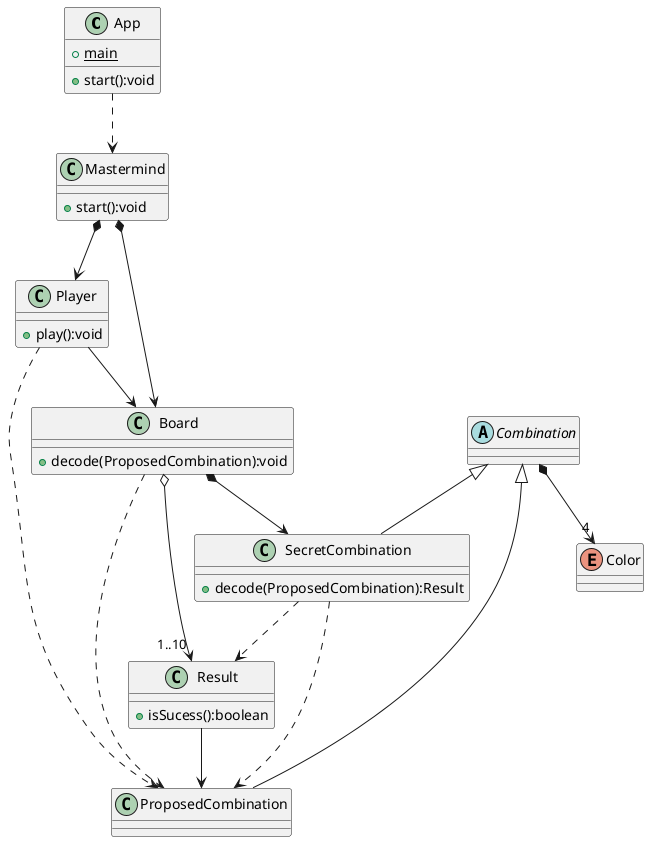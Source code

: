 @startuml mastermind

class App {
    + start():void
    + {static} main
}

App ..> Mastermind

class Mastermind {
    + start():void
}

Mastermind *--> Board
Mastermind *--> Player

class Player {
    + play():void
}

class Board {
    + decode(ProposedCombination):void
}

Player --> Board
Player ..> ProposedCombination

Board *--> SecretCombination
Board o--> "1..10" Result
Board ..> ProposedCombination

abstract class Combination {}
Combination <|-- ProposedCombination
Combination <|-- SecretCombination


class SecretCombination {
    + decode(ProposedCombination):Result
}
Combination *--> "4" Color

SecretCombination ..> ProposedCombination
SecretCombination ..> Result

class Result {
    + isSucess():boolean
}
Result --> ProposedCombination

enum Color {}

@enduml